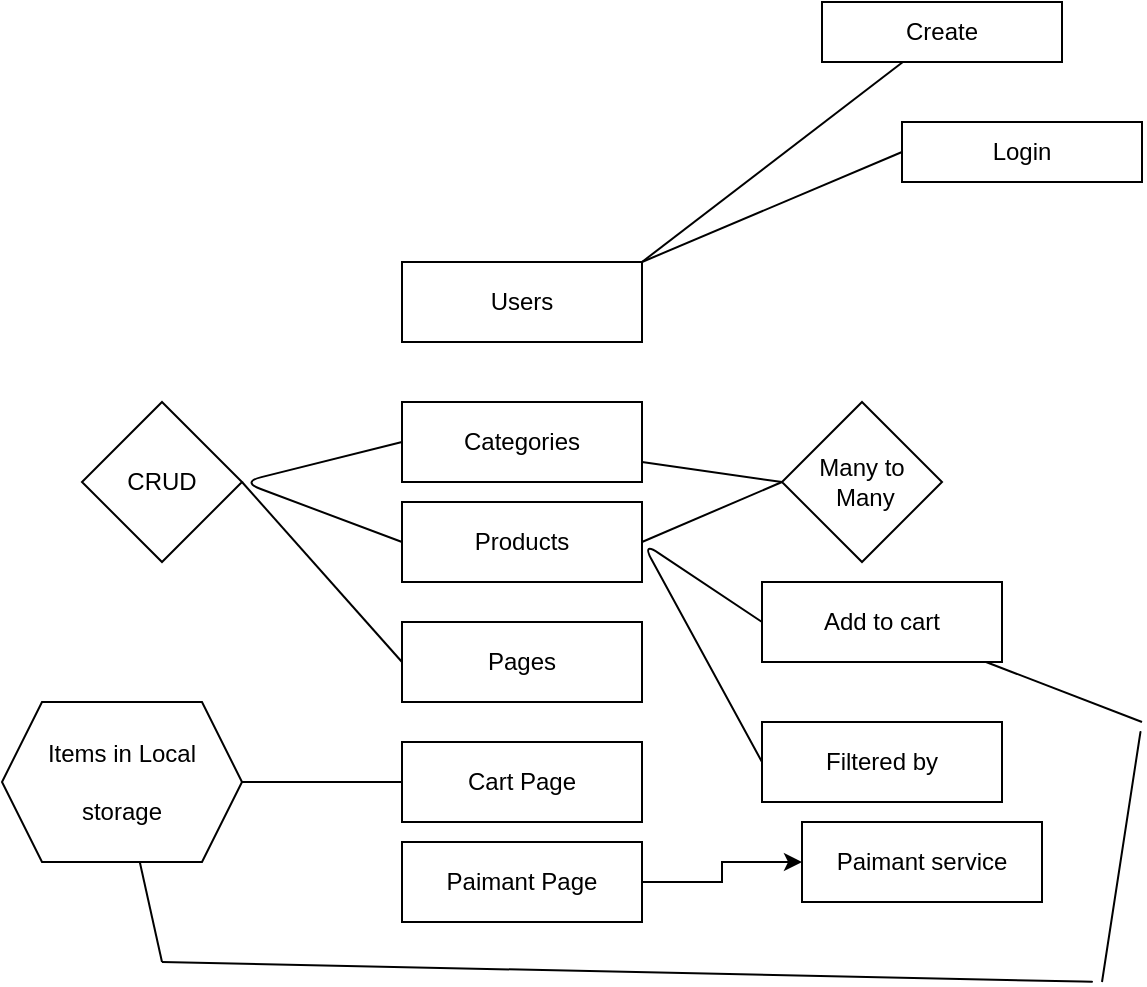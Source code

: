 <mxfile version="14.1.8" type="github">
  <diagram id="C5RBs43oDa-KdzZeNtuy" name="Page-1">
    <mxGraphModel dx="1032" dy="594" grid="1" gridSize="10" guides="1" tooltips="1" connect="1" arrows="1" fold="1" page="1" pageScale="1" pageWidth="827" pageHeight="1169" math="0" shadow="0">
      <root>
        <mxCell id="WIyWlLk6GJQsqaUBKTNV-0" />
        <mxCell id="WIyWlLk6GJQsqaUBKTNV-1" parent="WIyWlLk6GJQsqaUBKTNV-0" />
        <mxCell id="C7YBP-JNDji7GfyS1fYD-0" value="Users" style="rounded=0;whiteSpace=wrap;html=1;" parent="WIyWlLk6GJQsqaUBKTNV-1" vertex="1">
          <mxGeometry x="310" y="210" width="120" height="40" as="geometry" />
        </mxCell>
        <mxCell id="C7YBP-JNDji7GfyS1fYD-1" value="" style="endArrow=none;html=1;" parent="WIyWlLk6GJQsqaUBKTNV-1" target="C7YBP-JNDji7GfyS1fYD-2" edge="1">
          <mxGeometry width="50" height="50" relative="1" as="geometry">
            <mxPoint x="430" y="210" as="sourcePoint" />
            <mxPoint x="480" y="140" as="targetPoint" />
          </mxGeometry>
        </mxCell>
        <mxCell id="C7YBP-JNDji7GfyS1fYD-2" value="Create" style="rounded=0;whiteSpace=wrap;html=1;" parent="WIyWlLk6GJQsqaUBKTNV-1" vertex="1">
          <mxGeometry x="520" y="80" width="120" height="30" as="geometry" />
        </mxCell>
        <mxCell id="C7YBP-JNDji7GfyS1fYD-4" value="" style="endArrow=none;html=1;entryX=0;entryY=0.5;entryDx=0;entryDy=0;exitX=1;exitY=0;exitDx=0;exitDy=0;" parent="WIyWlLk6GJQsqaUBKTNV-1" source="C7YBP-JNDji7GfyS1fYD-0" target="C7YBP-JNDji7GfyS1fYD-7" edge="1">
          <mxGeometry width="50" height="50" relative="1" as="geometry">
            <mxPoint x="430" y="200" as="sourcePoint" />
            <mxPoint x="500" y="168.462" as="targetPoint" />
          </mxGeometry>
        </mxCell>
        <mxCell id="C7YBP-JNDji7GfyS1fYD-7" value="Login" style="rounded=0;whiteSpace=wrap;html=1;" parent="WIyWlLk6GJQsqaUBKTNV-1" vertex="1">
          <mxGeometry x="560" y="140" width="120" height="30" as="geometry" />
        </mxCell>
        <mxCell id="C7YBP-JNDji7GfyS1fYD-11" value="Categories" style="rounded=0;whiteSpace=wrap;html=1;" parent="WIyWlLk6GJQsqaUBKTNV-1" vertex="1">
          <mxGeometry x="310" y="280" width="120" height="40" as="geometry" />
        </mxCell>
        <mxCell id="C7YBP-JNDji7GfyS1fYD-14" value="Products" style="whiteSpace=wrap;html=1;" parent="WIyWlLk6GJQsqaUBKTNV-1" vertex="1">
          <mxGeometry x="310" y="330" width="120" height="40" as="geometry" />
        </mxCell>
        <mxCell id="C7YBP-JNDji7GfyS1fYD-15" value="Pages" style="whiteSpace=wrap;html=1;" parent="WIyWlLk6GJQsqaUBKTNV-1" vertex="1">
          <mxGeometry x="310" y="390" width="120" height="40" as="geometry" />
        </mxCell>
        <mxCell id="C7YBP-JNDji7GfyS1fYD-16" value="CRUD" style="rhombus;whiteSpace=wrap;html=1;" parent="WIyWlLk6GJQsqaUBKTNV-1" vertex="1">
          <mxGeometry x="150" y="280" width="80" height="80" as="geometry" />
        </mxCell>
        <mxCell id="C7YBP-JNDji7GfyS1fYD-17" value="" style="endArrow=none;html=1;entryX=0;entryY=0.5;entryDx=0;entryDy=0;exitX=0;exitY=0.5;exitDx=0;exitDy=0;" parent="WIyWlLk6GJQsqaUBKTNV-1" source="C7YBP-JNDji7GfyS1fYD-14" target="C7YBP-JNDji7GfyS1fYD-11" edge="1">
          <mxGeometry width="50" height="50" relative="1" as="geometry">
            <mxPoint x="340" y="370" as="sourcePoint" />
            <mxPoint x="390" y="320" as="targetPoint" />
            <Array as="points">
              <mxPoint x="230" y="320" />
            </Array>
          </mxGeometry>
        </mxCell>
        <mxCell id="C7YBP-JNDji7GfyS1fYD-18" value="" style="endArrow=none;html=1;exitX=0;exitY=0.5;exitDx=0;exitDy=0;entryX=1;entryY=0.5;entryDx=0;entryDy=0;" parent="WIyWlLk6GJQsqaUBKTNV-1" source="C7YBP-JNDji7GfyS1fYD-15" target="C7YBP-JNDji7GfyS1fYD-16" edge="1">
          <mxGeometry width="50" height="50" relative="1" as="geometry">
            <mxPoint x="340" y="370" as="sourcePoint" />
            <mxPoint x="240" y="320" as="targetPoint" />
          </mxGeometry>
        </mxCell>
        <mxCell id="C7YBP-JNDji7GfyS1fYD-20" value="" style="endArrow=none;html=1;" parent="WIyWlLk6GJQsqaUBKTNV-1" edge="1">
          <mxGeometry width="50" height="50" relative="1" as="geometry">
            <mxPoint x="430" y="350" as="sourcePoint" />
            <mxPoint x="500" y="320" as="targetPoint" />
          </mxGeometry>
        </mxCell>
        <mxCell id="C7YBP-JNDji7GfyS1fYD-21" value="" style="endArrow=none;html=1;" parent="WIyWlLk6GJQsqaUBKTNV-1" edge="1">
          <mxGeometry width="50" height="50" relative="1" as="geometry">
            <mxPoint x="430" y="310" as="sourcePoint" />
            <mxPoint x="500" y="320" as="targetPoint" />
          </mxGeometry>
        </mxCell>
        <mxCell id="C7YBP-JNDji7GfyS1fYD-23" value="Many to&lt;br&gt;&amp;nbsp;Many" style="rhombus;whiteSpace=wrap;html=1;" parent="WIyWlLk6GJQsqaUBKTNV-1" vertex="1">
          <mxGeometry x="500" y="280" width="80" height="80" as="geometry" />
        </mxCell>
        <mxCell id="C7YBP-JNDji7GfyS1fYD-24" value="" style="endArrow=none;html=1;" parent="WIyWlLk6GJQsqaUBKTNV-1" edge="1">
          <mxGeometry width="50" height="50" relative="1" as="geometry">
            <mxPoint x="490" y="390" as="sourcePoint" />
            <mxPoint x="490" y="460" as="targetPoint" />
            <Array as="points">
              <mxPoint x="430" y="350" />
            </Array>
          </mxGeometry>
        </mxCell>
        <mxCell id="C7YBP-JNDji7GfyS1fYD-25" value="Add to cart" style="whiteSpace=wrap;html=1;" parent="WIyWlLk6GJQsqaUBKTNV-1" vertex="1">
          <mxGeometry x="490" y="370" width="120" height="40" as="geometry" />
        </mxCell>
        <mxCell id="C7YBP-JNDji7GfyS1fYD-27" value="Filtered by" style="whiteSpace=wrap;html=1;" parent="WIyWlLk6GJQsqaUBKTNV-1" vertex="1">
          <mxGeometry x="490" y="440" width="120" height="40" as="geometry" />
        </mxCell>
        <mxCell id="C7YBP-JNDji7GfyS1fYD-28" value="Cart Page" style="whiteSpace=wrap;html=1;" parent="WIyWlLk6GJQsqaUBKTNV-1" vertex="1">
          <mxGeometry x="310" y="450" width="120" height="40" as="geometry" />
        </mxCell>
        <mxCell id="C7YBP-JNDji7GfyS1fYD-29" value="" style="endArrow=none;html=1;entryX=0;entryY=0.5;entryDx=0;entryDy=0;" parent="WIyWlLk6GJQsqaUBKTNV-1" target="C7YBP-JNDji7GfyS1fYD-28" edge="1">
          <mxGeometry width="50" height="50" relative="1" as="geometry">
            <mxPoint x="230" y="470" as="sourcePoint" />
            <mxPoint x="360" y="450" as="targetPoint" />
          </mxGeometry>
        </mxCell>
        <mxCell id="C7YBP-JNDji7GfyS1fYD-32" value="" style="edgeStyle=orthogonalEdgeStyle;rounded=0;orthogonalLoop=1;jettySize=auto;html=1;" parent="WIyWlLk6GJQsqaUBKTNV-1" target="C7YBP-JNDji7GfyS1fYD-31" edge="1">
          <mxGeometry relative="1" as="geometry">
            <mxPoint x="150" y="470" as="sourcePoint" />
          </mxGeometry>
        </mxCell>
        <mxCell id="C7YBP-JNDji7GfyS1fYD-31" value="Items in Local &lt;br&gt;&lt;br&gt;storage" style="shape=hexagon;perimeter=hexagonPerimeter2;whiteSpace=wrap;html=1;fixedSize=1;" parent="WIyWlLk6GJQsqaUBKTNV-1" vertex="1">
          <mxGeometry x="110" y="430" width="120" height="80" as="geometry" />
        </mxCell>
        <mxCell id="9rnzll67vJcZmdIH9J2P-1" value="" style="edgeStyle=orthogonalEdgeStyle;rounded=0;orthogonalLoop=1;jettySize=auto;html=1;" parent="WIyWlLk6GJQsqaUBKTNV-1" source="C7YBP-JNDji7GfyS1fYD-33" target="9rnzll67vJcZmdIH9J2P-0" edge="1">
          <mxGeometry relative="1" as="geometry" />
        </mxCell>
        <mxCell id="C7YBP-JNDji7GfyS1fYD-33" value="Paimant Page" style="whiteSpace=wrap;html=1;" parent="WIyWlLk6GJQsqaUBKTNV-1" vertex="1">
          <mxGeometry x="310" y="500" width="120" height="40" as="geometry" />
        </mxCell>
        <mxCell id="C7YBP-JNDji7GfyS1fYD-34" value="" style="endArrow=none;html=1;" parent="WIyWlLk6GJQsqaUBKTNV-1" target="C7YBP-JNDji7GfyS1fYD-25" edge="1">
          <mxGeometry width="50" height="50" relative="1" as="geometry">
            <mxPoint x="680" y="440" as="sourcePoint" />
            <mxPoint x="360" y="300" as="targetPoint" />
          </mxGeometry>
        </mxCell>
        <mxCell id="C7YBP-JNDji7GfyS1fYD-35" value="" style="endArrow=none;html=1;" parent="WIyWlLk6GJQsqaUBKTNV-1" edge="1">
          <mxGeometry width="50" height="50" relative="1" as="geometry">
            <mxPoint x="660" y="570" as="sourcePoint" />
            <mxPoint x="660" y="570" as="targetPoint" />
            <Array as="points">
              <mxPoint x="680" y="440" />
            </Array>
          </mxGeometry>
        </mxCell>
        <mxCell id="C7YBP-JNDji7GfyS1fYD-36" value="" style="endArrow=none;html=1;" parent="WIyWlLk6GJQsqaUBKTNV-1" edge="1">
          <mxGeometry width="50" height="50" relative="1" as="geometry">
            <mxPoint x="190" y="560" as="sourcePoint" />
            <mxPoint x="190" y="560" as="targetPoint" />
            <Array as="points">
              <mxPoint x="660" y="570" />
            </Array>
          </mxGeometry>
        </mxCell>
        <mxCell id="C7YBP-JNDji7GfyS1fYD-37" value="" style="endArrow=none;html=1;" parent="WIyWlLk6GJQsqaUBKTNV-1" target="C7YBP-JNDji7GfyS1fYD-31" edge="1">
          <mxGeometry width="50" height="50" relative="1" as="geometry">
            <mxPoint x="190" y="560" as="sourcePoint" />
            <mxPoint x="240" y="510" as="targetPoint" />
          </mxGeometry>
        </mxCell>
        <mxCell id="9rnzll67vJcZmdIH9J2P-0" value="Paimant service" style="whiteSpace=wrap;html=1;" parent="WIyWlLk6GJQsqaUBKTNV-1" vertex="1">
          <mxGeometry x="510" y="490" width="120" height="40" as="geometry" />
        </mxCell>
      </root>
    </mxGraphModel>
  </diagram>
</mxfile>
